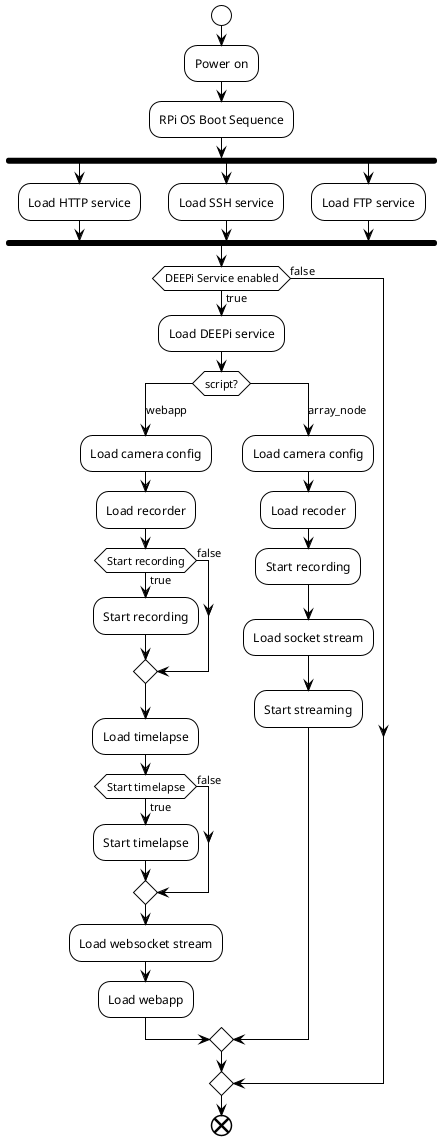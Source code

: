 @startuml
!theme plain

start
:Power on;
:RPi OS Boot Sequence;
fork
:Load HTTP service;
fork again
:Load SSH service;
fork again
:Load FTP service;
end fork
if (DEEPi Service enabled) then (false)

else (true)
:Load DEEPi service;


switch (script?)
case (webapp)
    :Load camera config;
    :Load recorder;
    if (Start recording) then (true)
        :Start recording;
    else (false)
    endif
    :Load timelapse;
    if (Start timelapse) then (true)
        :Start timelapse;
    else (false)
    endif
    :Load websocket stream;
    :Load webapp;

case (array_node)
    :Load camera config;
    :Load recoder;
    :Start recording;
    :Load socket stream;
    :Start streaming;
endswitch
endif
end
@enduml

